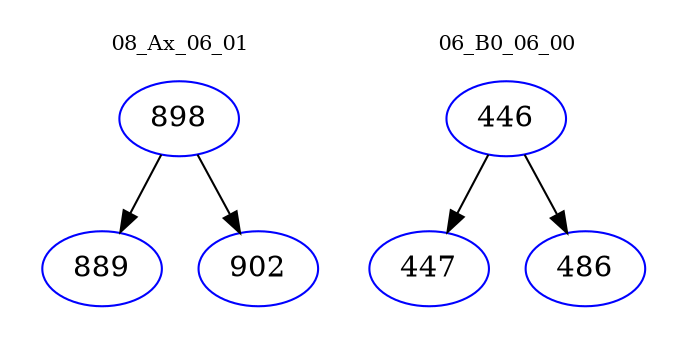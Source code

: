 digraph{
subgraph cluster_0 {
color = white
label = "08_Ax_06_01";
fontsize=10;
T0_898 [label="898", color="blue"]
T0_898 -> T0_889 [color="black"]
T0_889 [label="889", color="blue"]
T0_898 -> T0_902 [color="black"]
T0_902 [label="902", color="blue"]
}
subgraph cluster_1 {
color = white
label = "06_B0_06_00";
fontsize=10;
T1_446 [label="446", color="blue"]
T1_446 -> T1_447 [color="black"]
T1_447 [label="447", color="blue"]
T1_446 -> T1_486 [color="black"]
T1_486 [label="486", color="blue"]
}
}
